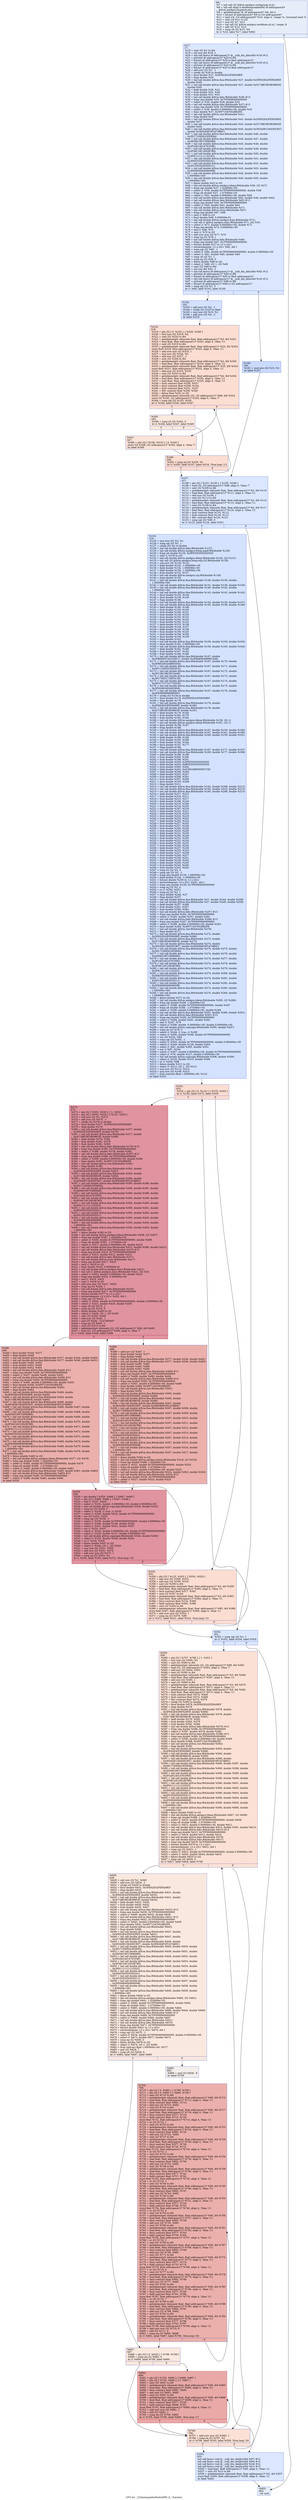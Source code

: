 digraph "CFG for '_Z16interpolateMultiiiiPfS_S_' function" {
	label="CFG for '_Z16interpolateMultiiiiPfS_S_' function";

	Node0x4638bd0 [shape=record,color="#3d50c3ff", style=filled, fillcolor="#c7d7f070",label="{%6:\l  %7 = tail call i32 @llvm.amdgcn.workgroup.id.x()\l  %8 = tail call align 4 dereferenceable(64) i8 addrspace(4)*\l... @llvm.amdgcn.dispatch.ptr()\l  %9 = getelementptr i8, i8 addrspace(4)* %8, i64 4\l  %10 = bitcast i8 addrspace(4)* %9 to i16 addrspace(4)*\l  %11 = load i16, i16 addrspace(4)* %10, align 4, !range !4, !invariant.load !5\l  %12 = zext i16 %11 to i32\l  %13 = mul i32 %7, %12\l  %14 = tail call i32 @llvm.amdgcn.workitem.id.x(), !range !6\l  %15 = add i32 %13, %14\l  %16 = icmp slt i32 %15, %0\l  br i1 %16, label %17, label %802\l|{<s0>T|<s1>F}}"];
	Node0x4638bd0:s0 -> Node0x4638fe0;
	Node0x4638bd0:s1 -> Node0x463a590;
	Node0x4638fe0 [shape=record,color="#3d50c3ff", style=filled, fillcolor="#aec9fc70",label="{%17:\l17:                                               \l  %18 = sext i32 %1 to i64\l  %19 = shl nsw i64 %18, 2\l  %20 = tail call fastcc i8 addrspace(1)* @__ockl_dm_alloc(i64 %19) #12\l  %21 = ptrtoint i8 addrspace(1)* %20 to i64\l  %22 = bitcast i8 addrspace(1)* %20 to float addrspace(1)*\l  %23 = tail call fastcc i8 addrspace(1)* @__ockl_dm_alloc(i64 %19) #12\l  %24 = ptrtoint i8 addrspace(1)* %23 to i64\l  %25 = bitcast i8 addrspace(1)* %23 to float addrspace(1)*\l  %26 = add nsw i32 %1, -1\l  %27 = sitofp i32 %26 to double\l  %28 = fmul double %27, 0x3FE62E42FEFA39EF\l  %29 = fneg double %28\l  %30 = tail call double @llvm.fma.f64(double %27, double 0x3FE62E42FEFA39EF,\l... double %29)\l  %31 = tail call double @llvm.fma.f64(double %27, double 0x3C7ABC9E3B39803F,\l... double %30)\l  %32 = fadd double %28, %31\l  %33 = fsub double %32, %28\l  %34 = fsub double %31, %33\l  %35 = tail call double @llvm.fabs.f64(double %28) #13\l  %36 = fcmp oeq double %35, 0x7FF0000000000000\l  %37 = select i1 %36, double %28, double %32\l  %38 = tail call double @llvm.fabs.f64(double %37) #13\l  %39 = fcmp oeq double %38, 0x7FF0000000000000\l  %40 = select i1 %39, double 0.000000e+00, double %34\l  %41 = fmul double %37, 0x3FF71547652B82FE\l  %42 = tail call double @llvm.rint.f64(double %41)\l  %43 = fneg double %42\l  %44 = tail call double @llvm.fma.f64(double %43, double 0x3FE62E42FEFA39EF,\l... double %37)\l  %45 = tail call double @llvm.fma.f64(double %43, double 0x3C7ABC9E3B39803F,\l... double %44)\l  %46 = tail call double @llvm.fma.f64(double %45, double 0x3E5ADE156A5DCB37,\l... double 0x3E928AF3FCA7AB0C)\l  %47 = tail call double @llvm.fma.f64(double %45, double %46, double\l... 0x3EC71DEE623FDE64)\l  %48 = tail call double @llvm.fma.f64(double %45, double %47, double\l... 0x3EFA01997C89E6B0)\l  %49 = tail call double @llvm.fma.f64(double %45, double %48, double\l... 0x3F2A01A014761F6E)\l  %50 = tail call double @llvm.fma.f64(double %45, double %49, double\l... 0x3F56C16C1852B7B0)\l  %51 = tail call double @llvm.fma.f64(double %45, double %50, double\l... 0x3F81111111122322)\l  %52 = tail call double @llvm.fma.f64(double %45, double %51, double\l... 0x3FA55555555502A1)\l  %53 = tail call double @llvm.fma.f64(double %45, double %52, double\l... 0x3FC5555555555511)\l  %54 = tail call double @llvm.fma.f64(double %45, double %53, double\l... 0x3FE000000000000B)\l  %55 = tail call double @llvm.fma.f64(double %45, double %54, double\l... 1.000000e+00)\l  %56 = tail call double @llvm.fma.f64(double %45, double %55, double\l... 1.000000e+00)\l  %57 = fptosi double %42 to i32\l  %58 = tail call double @llvm.amdgcn.ldexp.f64(double %56, i32 %57)\l  %59 = fcmp ogt double %37, 1.024000e+03\l  %60 = select i1 %59, double 0x7FF0000000000000, double %58\l  %61 = fcmp olt double %37, -1.075000e+03\l  %62 = select i1 %61, double 0.000000e+00, double %60\l  %63 = tail call double @llvm.fma.f64(double %62, double %40, double %62)\l  %64 = tail call double @llvm.fabs.f64(double %62) #13\l  %65 = fcmp oeq double %64, 0x7FF0000000000000\l  %66 = select i1 %65, double %62, double %63\l  %67 = tail call double @llvm.fabs.f64(double %27)\l  %68 = tail call double @llvm.trunc.f64(double %67)\l  %69 = fcmp oeq double %67, %68\l  %70 = zext i1 %69 to i32\l  %71 = fmul double %68, 5.000000e-01\l  %72 = tail call double @llvm.amdgcn.fract.f64(double %71)\l  %73 = tail call i1 @llvm.amdgcn.class.f64(double %71, i32 516)\l  %74 = select i1 %73, double 0.000000e+00, double %72\l  %75 = fcmp oeq double %74, 0.000000e+00\l  %76 = and i1 %69, %75\l  %77 = zext i1 %76 to i32\l  %78 = add nuw nsw i32 %77, %70\l  %79 = icmp eq i32 %78, 1\l  %80 = tail call double @llvm.fabs.f64(double %66)\l  %81 = fcmp oeq double %67, 0x7FF0000000000000\l  %82 = bitcast double %27 to \<2 x i32\>\l  %83 = extractelement \<2 x i32\> %82, i64 1\l  %84 = icmp sgt i32 %83, -1\l  %85 = select i1 %84, double 0x7FF0000000000000, double 0.000000e+00\l  %86 = select i1 %81, double %85, double %80\l  %87 = icmp slt i32 %1, 1\l  %88 = icmp eq i32 %26, 0\l  %89 = fptosi double %86 to i32\l  %90 = select i1 %88, i32 1, i32 %89\l  %91 = sext i32 %90 to i64\l  %92 = shl nsw i64 %91, 2\l  %93 = tail call fastcc i8 addrspace(1)* @__ockl_dm_alloc(i64 %92) #12\l  %94 = ptrtoint i8 addrspace(1)* %93 to i64\l  %95 = bitcast i8 addrspace(1)* %93 to float addrspace(1)*\l  %96 = tail call fastcc i8 addrspace(1)* @__ockl_dm_alloc(i64 %19) #12\l  %97 = ptrtoint i8 addrspace(1)* %96 to i64\l  %98 = bitcast i8 addrspace(1)* %96 to i32 addrspace(1)*\l  %99 = icmp sgt i32 %1, 0\l  br i1 %99, label %102, label %100\l|{<s0>T|<s1>F}}"];
	Node0x4638fe0:s0 -> Node0x46406a0;
	Node0x4638fe0:s1 -> Node0x46406f0;
	Node0x46406f0 [shape=record,color="#3d50c3ff", style=filled, fillcolor="#88abfd70",label="{%100:\l100:                                              \l  %101 = mul nsw i32 %15, %1\l  br label %107\l}"];
	Node0x46406f0 -> Node0x46408c0;
	Node0x46406a0 [shape=record,color="#3d50c3ff", style=filled, fillcolor="#9ebeff70",label="{%102:\l102:                                              \l  %103 = add nsw i32 %2, -1\l  %104 = sitofp i32 %103 to float\l  %105 = mul nsw i32 %15, %1\l  %106 = add nsw i32 %2, -2\l  br label %318\l}"];
	Node0x46406a0 -> Node0x4640ba0;
	Node0x46408c0 [shape=record,color="#3d50c3ff", style=filled, fillcolor="#aec9fc70",label="{%107:\l107:                                              \l  %108 = phi i32 [ %101, %100 ], [ %105, %349 ]\l  %109 = load i32, i32 addrspace(1)* %98, align 4, !tbaa !7\l  %110 = sext i32 %109 to i64\l  %111 = getelementptr inbounds float, float addrspace(1)* %3, i64 %110\l  %112 = load float, float addrspace(1)* %111, align 4, !tbaa !11\l  %113 = add nsw i32 %109, 1\l  %114 = sext i32 %113 to i64\l  %115 = getelementptr inbounds float, float addrspace(1)* %3, i64 %114\l  %116 = load float, float addrspace(1)* %115, align 4, !tbaa !11\l  %117 = sext i32 %108 to i64\l  %118 = getelementptr inbounds float, float addrspace(1)* %4, i64 %117\l  %119 = load float, float addrspace(1)* %118, align 4, !tbaa !11\l  %120 = fsub contract float %119, %112\l  %121 = fsub contract float %116, %112\l  %122 = fdiv contract float %120, %121\l  %123 = icmp sgt i32 %90, 0\l  br i1 %123, label %124, label %351\l|{<s0>T|<s1>F}}"];
	Node0x46408c0:s0 -> Node0x4641de0;
	Node0x46408c0:s1 -> Node0x4641e70;
	Node0x4641de0 [shape=record,color="#3d50c3ff", style=filled, fillcolor="#9ebeff70",label="{%124:\l124:                                              \l  %125 = mul nsw i32 %2, %1\l  %126 = icmp sgt i32 %1, 1\l  %127 = sitofp i32 %2 to double\l  %128 = tail call double @llvm.fabs.f64(double %127)\l  %129 = tail call double @llvm.amdgcn.frexp.mant.f64(double %128)\l  %130 = fcmp olt double %129, 0x3FE5555555555555\l  %131 = zext i1 %130 to i32\l  %132 = tail call double @llvm.amdgcn.ldexp.f64(double %129, i32 %131)\l  %133 = tail call i32 @llvm.amdgcn.frexp.exp.i32.f64(double %128)\l  %134 = sub nsw i32 %133, %131\l  %135 = fadd double %132, -1.000000e+00\l  %136 = fadd double %132, 1.000000e+00\l  %137 = fadd double %136, -1.000000e+00\l  %138 = fsub double %132, %137\l  %139 = tail call double @llvm.amdgcn.rcp.f64(double %136)\l  %140 = fneg double %136\l  %141 = tail call double @llvm.fma.f64(double %140, double %139, double\l... 1.000000e+00)\l  %142 = tail call double @llvm.fma.f64(double %141, double %139, double %139)\l  %143 = tail call double @llvm.fma.f64(double %140, double %142, double\l... 1.000000e+00)\l  %144 = tail call double @llvm.fma.f64(double %143, double %142, double %142)\l  %145 = fmul double %135, %144\l  %146 = fmul double %136, %145\l  %147 = fneg double %146\l  %148 = tail call double @llvm.fma.f64(double %145, double %136, double %147)\l  %149 = tail call double @llvm.fma.f64(double %145, double %138, double %148)\l  %150 = fadd double %146, %149\l  %151 = fsub double %150, %146\l  %152 = fsub double %149, %151\l  %153 = fsub double %135, %150\l  %154 = fsub double %135, %153\l  %155 = fsub double %154, %150\l  %156 = fsub double %155, %152\l  %157 = fadd double %153, %156\l  %158 = fmul double %144, %157\l  %159 = fadd double %145, %158\l  %160 = fsub double %159, %145\l  %161 = fsub double %158, %160\l  %162 = fmul double %159, %159\l  %163 = fneg double %162\l  %164 = tail call double @llvm.fma.f64(double %159, double %159, double %163)\l  %165 = fmul double %161, 2.000000e+00\l  %166 = tail call double @llvm.fma.f64(double %159, double %165, double %164)\l  %167 = fadd double %162, %166\l  %168 = fsub double %167, %162\l  %169 = fsub double %166, %168\l  %170 = tail call double @llvm.fma.f64(double %167, double\l... 0x3FBDEE674222DE17, double 0x3FBA6564968915A9)\l  %171 = tail call double @llvm.fma.f64(double %167, double %170, double\l... 0x3FBE25E43ABE935A)\l  %172 = tail call double @llvm.fma.f64(double %167, double %171, double\l... 0x3FC110EF47E6C9C2)\l  %173 = tail call double @llvm.fma.f64(double %167, double %172, double\l... 0x3FC3B13BCFA74449)\l  %174 = tail call double @llvm.fma.f64(double %167, double %173, double\l... 0x3FC745D171BF3C30)\l  %175 = tail call double @llvm.fma.f64(double %167, double %174, double\l... 0x3FCC71C71C7792CE)\l  %176 = tail call double @llvm.fma.f64(double %167, double %175, double\l... 0x3FD24924924920DA)\l  %177 = tail call double @llvm.fma.f64(double %167, double %176, double\l... 0x3FD999999999999C)\l  %178 = sitofp i32 %134 to double\l  %179 = fmul double %178, 0x3FE62E42FEFA39EF\l  %180 = fneg double %179\l  %181 = tail call double @llvm.fma.f64(double %178, double\l... 0x3FE62E42FEFA39EF, double %180)\l  %182 = tail call double @llvm.fma.f64(double %178, double\l... 0x3C7ABC9E3B39803F, double %181)\l  %183 = fadd double %179, %182\l  %184 = fsub double %183, %179\l  %185 = fsub double %182, %184\l  %186 = tail call double @llvm.amdgcn.ldexp.f64(double %159, i32 1)\l  %187 = tail call double @llvm.amdgcn.ldexp.f64(double %161, i32 1)\l  %188 = fmul double %159, %167\l  %189 = fneg double %188\l  %190 = tail call double @llvm.fma.f64(double %167, double %159, double %189)\l  %191 = tail call double @llvm.fma.f64(double %167, double %161, double %190)\l  %192 = tail call double @llvm.fma.f64(double %169, double %159, double %191)\l  %193 = fadd double %188, %192\l  %194 = fsub double %193, %188\l  %195 = fsub double %192, %194\l  %196 = fmul double %167, %177\l  %197 = fneg double %196\l  %198 = tail call double @llvm.fma.f64(double %167, double %177, double %197)\l  %199 = tail call double @llvm.fma.f64(double %169, double %177, double %198)\l  %200 = fadd double %196, %199\l  %201 = fsub double %200, %196\l  %202 = fsub double %199, %201\l  %203 = fadd double %200, 0x3FE5555555555555\l  %204 = fadd double %203, 0xBFE5555555555555\l  %205 = fsub double %200, %204\l  %206 = fadd double %202, 0x3C8543B0D5DF274D\l  %207 = fadd double %206, %205\l  %208 = fadd double %203, %207\l  %209 = fsub double %208, %203\l  %210 = fsub double %207, %209\l  %211 = fmul double %193, %208\l  %212 = fneg double %211\l  %213 = tail call double @llvm.fma.f64(double %193, double %208, double %212)\l  %214 = tail call double @llvm.fma.f64(double %193, double %210, double %213)\l  %215 = tail call double @llvm.fma.f64(double %195, double %208, double %214)\l  %216 = fadd double %211, %215\l  %217 = fsub double %216, %211\l  %218 = fsub double %215, %217\l  %219 = fadd double %186, %216\l  %220 = fsub double %219, %186\l  %221 = fsub double %216, %220\l  %222 = fadd double %187, %218\l  %223 = fadd double %222, %221\l  %224 = fadd double %219, %223\l  %225 = fsub double %224, %219\l  %226 = fsub double %223, %225\l  %227 = fadd double %183, %224\l  %228 = fsub double %227, %183\l  %229 = fsub double %227, %228\l  %230 = fsub double %183, %229\l  %231 = fsub double %224, %228\l  %232 = fadd double %231, %230\l  %233 = fadd double %185, %226\l  %234 = fsub double %233, %185\l  %235 = fsub double %233, %234\l  %236 = fsub double %185, %235\l  %237 = fsub double %226, %234\l  %238 = fadd double %237, %236\l  %239 = fadd double %233, %232\l  %240 = fadd double %227, %239\l  %241 = fsub double %240, %227\l  %242 = fsub double %239, %241\l  %243 = fadd double %238, %242\l  %244 = fadd double %240, %243\l  %245 = fsub double %244, %240\l  %246 = fsub double %243, %245\l  %247 = icmp slt i32 %2, 0\l  %248 = icmp sgt i32 %2, -1\l  %249 = fcmp oeq double %128, 1.000000e+00\l  %250 = fadd double %128, -1.000000e+00\l  %251 = bitcast double %250 to \<2 x i32\>\l  %252 = extractelement \<2 x i32\> %251, i64 1\l  %253 = fcmp oeq double %128, 0x7FF0000000000000\l  %254 = icmp eq i32 %2, 0\l  %255 = or i1 %254, %253\l  %256 = icmp eq i32 %2, 1\l  %257 = fmul double %244, %27\l  %258 = fneg double %257\l  %259 = tail call double @llvm.fma.f64(double %27, double %244, double %258)\l  %260 = tail call double @llvm.fma.f64(double %27, double %246, double %259)\l  %261 = fadd double %257, %260\l  %262 = fsub double %261, %257\l  %263 = fsub double %260, %262\l  %264 = tail call double @llvm.fabs.f64(double %257) #13\l  %265 = fcmp oeq double %264, 0x7FF0000000000000\l  %266 = select i1 %265, double %257, double %261\l  %267 = tail call double @llvm.fabs.f64(double %266) #13\l  %268 = fcmp oeq double %267, 0x7FF0000000000000\l  %269 = select i1 %268, double 0.000000e+00, double %263\l  %270 = fmul double %266, 0x3FF71547652B82FE\l  %271 = tail call double @llvm.rint.f64(double %270)\l  %272 = fneg double %271\l  %273 = tail call double @llvm.fma.f64(double %272, double\l... 0x3FE62E42FEFA39EF, double %266)\l  %274 = tail call double @llvm.fma.f64(double %272, double\l... 0x3C7ABC9E3B39803F, double %273)\l  %275 = tail call double @llvm.fma.f64(double %274, double\l... 0x3E5ADE156A5DCB37, double 0x3E928AF3FCA7AB0C)\l  %276 = tail call double @llvm.fma.f64(double %274, double %275, double\l... 0x3EC71DEE623FDE64)\l  %277 = tail call double @llvm.fma.f64(double %274, double %276, double\l... 0x3EFA01997C89E6B0)\l  %278 = tail call double @llvm.fma.f64(double %274, double %277, double\l... 0x3F2A01A014761F6E)\l  %279 = tail call double @llvm.fma.f64(double %274, double %278, double\l... 0x3F56C16C1852B7B0)\l  %280 = tail call double @llvm.fma.f64(double %274, double %279, double\l... 0x3F81111111122322)\l  %281 = tail call double @llvm.fma.f64(double %274, double %280, double\l... 0x3FA55555555502A1)\l  %282 = tail call double @llvm.fma.f64(double %274, double %281, double\l... 0x3FC5555555555511)\l  %283 = tail call double @llvm.fma.f64(double %274, double %282, double\l... 0x3FE000000000000B)\l  %284 = tail call double @llvm.fma.f64(double %274, double %283, double\l... 1.000000e+00)\l  %285 = tail call double @llvm.fma.f64(double %274, double %284, double\l... 1.000000e+00)\l  %286 = fptosi double %271 to i32\l  %287 = tail call double @llvm.amdgcn.ldexp.f64(double %285, i32 %286)\l  %288 = fcmp ogt double %266, 1.024000e+03\l  %289 = select i1 %288, double 0x7FF0000000000000, double %287\l  %290 = fcmp olt double %266, -1.075000e+03\l  %291 = select i1 %290, double 0.000000e+00, double %289\l  %292 = tail call double @llvm.fma.f64(double %291, double %269, double %291)\l  %293 = tail call double @llvm.fabs.f64(double %291) #13\l  %294 = fcmp oeq double %293, 0x7FF0000000000000\l  %295 = select i1 %294, double %291, double %292\l  %296 = and i1 %247, %79\l  %297 = select i1 %296, double -0.000000e+00, double 0.000000e+00\l  %298 = tail call double @llvm.copysign.f64(double %295, double %297)\l  %299 = icmp ne i32 %78, 0\l  %300 = select i1 %248, i1 true, i1 %299\l  %301 = select i1 %300, double %298, double 0x7FF8000000000000\l  %302 = xor i32 %252, %83\l  %303 = icmp sgt i32 %302, -1\l  %304 = select i1 %303, double 0x7FF0000000000000, double 0.000000e+00\l  %305 = select i1 %249, double %128, double %304\l  %306 = select i1 %81, double %305, double %301\l  %307 = xor i1 %87, %254\l  %308 = select i1 %307, double 0.000000e+00, double 0x7FF0000000000000\l  %309 = select i1 %79, double %127, double 0.000000e+00\l  %310 = tail call double @llvm.copysign.f64(double %308, double %309)\l  %311 = select i1 %255, double %310, double %306\l  %312 = or i1 %256, %88\l  %313 = fptosi double %311 to i32\l  %314 = select i1 %312, i32 1, i32 %313\l  %315 = mul nsw i32 %113, %314\l  %316 = mul nsw i32 %109, %314\l  %317 = fsub contract float 1.000000e+00, %122\l  br label %353\l}"];
	Node0x4641de0 -> Node0x464c230;
	Node0x4640ba0 [shape=record,color="#3d50c3ff", style=filled, fillcolor="#f7b39670",label="{%318:\l318:                                              \l  %319 = phi i32 [ 0, %102 ], [ %326, %349 ]\l  %320 = mul nsw i32 %319, %2\l  %321 = sext i32 %320 to i64\l  %322 = getelementptr inbounds float, float addrspace(1)* %3, i64 %321\l  %323 = load float, float addrspace(1)* %322, align 4, !tbaa !11\l  %324 = zext i32 %319 to i64\l  %325 = getelementptr inbounds float, float addrspace(1)* %22, i64 %324\l  store float %323, float addrspace(1)* %325, align 4, !tbaa !11\l  %326 = add nuw nsw i32 %319, 1\l  %327 = mul nsw i32 %326, %2\l  %328 = add nsw i32 %327, -1\l  %329 = sext i32 %328 to i64\l  %330 = getelementptr inbounds float, float addrspace(1)* %3, i64 %329\l  %331 = load float, float addrspace(1)* %330, align 4, !tbaa !11\l  %332 = getelementptr inbounds float, float addrspace(1)* %25, i64 %324\l  store float %331, float addrspace(1)* %332, align 4, !tbaa !11\l  %333 = add nsw i32 %319, %105\l  %334 = sext i32 %333 to i64\l  %335 = getelementptr inbounds float, float addrspace(1)* %4, i64 %334\l  %336 = load float, float addrspace(1)* %335, align 4, !tbaa !11\l  %337 = load float, float addrspace(1)* %325, align 4, !tbaa !11\l  %338 = fsub contract float %336, %337\l  %339 = fmul contract float %338, %104\l  %340 = fsub contract float %331, %337\l  %341 = fdiv contract float %339, %340\l  %342 = fptosi float %341 to i32\l  %343 = getelementptr inbounds i32, i32 addrspace(1)* %98, i64 %324\l  store i32 %342, i32 addrspace(1)* %343, align 4, !tbaa !7\l  %344 = icmp sgt i32 %103, %342\l  br i1 %344, label %345, label %347\l|{<s0>T|<s1>F}}"];
	Node0x4640ba0:s0 -> Node0x464d950;
	Node0x4640ba0:s1 -> Node0x464d9a0;
	Node0x464d950 [shape=record,color="#3d50c3ff", style=filled, fillcolor="#f2cab570",label="{%345:\l345:                                              \l  %346 = icmp slt i32 %342, 0\l  br i1 %346, label %347, label %349\l|{<s0>T|<s1>F}}"];
	Node0x464d950:s0 -> Node0x464d9a0;
	Node0x464d950:s1 -> Node0x4640c60;
	Node0x464d9a0 [shape=record,color="#3d50c3ff", style=filled, fillcolor="#f6bfa670",label="{%347:\l347:                                              \l  %348 = phi i32 [ %106, %318 ], [ 0, %345 ]\l  store i32 %348, i32 addrspace(1)* %343, align 4, !tbaa !7\l  br label %349\l}"];
	Node0x464d9a0 -> Node0x4640c60;
	Node0x4640c60 [shape=record,color="#3d50c3ff", style=filled, fillcolor="#f7b39670",label="{%349:\l349:                                              \l  %350 = icmp eq i32 %326, %1\l  br i1 %350, label %107, label %318, !llvm.loop !13\l|{<s0>T|<s1>F}}"];
	Node0x4640c60:s0 -> Node0x46408c0;
	Node0x4640c60:s1 -> Node0x4640ba0;
	Node0x4641e70 [shape=record,color="#3d50c3ff", style=filled, fillcolor="#aec9fc70",label="{%351:\l351:                                              \l  %352 = icmp sgt i32 %1, 1\l  br i1 %352, label %559, label %555\l|{<s0>T|<s1>F}}"];
	Node0x4641e70:s0 -> Node0x464e020;
	Node0x4641e70:s1 -> Node0x464e070;
	Node0x464c230 [shape=record,color="#3d50c3ff", style=filled, fillcolor="#f7b39670",label="{%353:\l353:                                              \l  %354 = phi i32 [ 0, %124 ], [ %370, %355 ]\l  br i1 %126, label %372, label %355\l|{<s0>T|<s1>F}}"];
	Node0x464c230:s0 -> Node0x464e2f0;
	Node0x464c230:s1 -> Node0x464e1b0;
	Node0x464e1b0 [shape=record,color="#3d50c3ff", style=filled, fillcolor="#f7b39670",label="{%355:\l355:                                              \l  %356 = phi i32 [ %125, %353 ], [ %552, %529 ]\l  %357 = add nsw i32 %356, %315\l  %358 = add nsw i32 %356, %316\l  %359 = sext i32 %358 to i64\l  %360 = getelementptr inbounds float, float addrspace(1)* %3, i64 %359\l  %361 = load float, float addrspace(1)* %360, align 4, !tbaa !11\l  %362 = fmul contract float %317, %361\l  %363 = sext i32 %357 to i64\l  %364 = getelementptr inbounds float, float addrspace(1)* %3, i64 %363\l  %365 = load float, float addrspace(1)* %364, align 4, !tbaa !11\l  %366 = fmul contract float %122, %365\l  %367 = fadd contract float %362, %366\l  %368 = zext i32 %354 to i64\l  %369 = getelementptr inbounds float, float addrspace(1)* %95, i64 %368\l  store float %367, float addrspace(1)* %369, align 4, !tbaa !11\l  %370 = add nuw nsw i32 %354, 1\l  %371 = icmp eq i32 %370, %90\l  br i1 %371, label %351, label %353, !llvm.loop !15\l|{<s0>T|<s1>F}}"];
	Node0x464e1b0:s0 -> Node0x4641e70;
	Node0x464e1b0:s1 -> Node0x464c230;
	Node0x464e2f0 [shape=record,color="#b70d28ff", style=filled, fillcolor="#b70d2870",label="{%372:\l372:                                              \l  %373 = phi i32 [ %553, %529 ], [ 1, %353 ]\l  %374 = phi i32 [ %552, %529 ], [ %125, %353 ]\l  %375 = sub nsw i32 %1, %373\l  %376 = add nsw i32 %375, -1\l  %377 = sitofp i32 %376 to double\l  %378 = fmul double %377, 0x3FE62E42FEFA39EF\l  %379 = fneg double %378\l  %380 = tail call double @llvm.fma.f64(double %377, double\l... 0x3FE62E42FEFA39EF, double %379)\l  %381 = tail call double @llvm.fma.f64(double %377, double\l... 0x3C7ABC9E3B39803F, double %380)\l  %382 = fadd double %378, %381\l  %383 = fsub double %382, %378\l  %384 = fsub double %381, %383\l  %385 = tail call double @llvm.fabs.f64(double %378) #13\l  %386 = fcmp oeq double %385, 0x7FF0000000000000\l  %387 = select i1 %386, double %378, double %382\l  %388 = tail call double @llvm.fabs.f64(double %387) #13\l  %389 = fcmp oeq double %388, 0x7FF0000000000000\l  %390 = select i1 %389, double 0.000000e+00, double %384\l  %391 = fmul double %387, 0x3FF71547652B82FE\l  %392 = tail call double @llvm.rint.f64(double %391)\l  %393 = fneg double %392\l  %394 = tail call double @llvm.fma.f64(double %393, double\l... 0x3FE62E42FEFA39EF, double %387)\l  %395 = tail call double @llvm.fma.f64(double %393, double\l... 0x3C7ABC9E3B39803F, double %394)\l  %396 = tail call double @llvm.fma.f64(double %395, double\l... 0x3E5ADE156A5DCB37, double 0x3E928AF3FCA7AB0C)\l  %397 = tail call double @llvm.fma.f64(double %395, double %396, double\l... 0x3EC71DEE623FDE64)\l  %398 = tail call double @llvm.fma.f64(double %395, double %397, double\l... 0x3EFA01997C89E6B0)\l  %399 = tail call double @llvm.fma.f64(double %395, double %398, double\l... 0x3F2A01A014761F6E)\l  %400 = tail call double @llvm.fma.f64(double %395, double %399, double\l... 0x3F56C16C1852B7B0)\l  %401 = tail call double @llvm.fma.f64(double %395, double %400, double\l... 0x3F81111111122322)\l  %402 = tail call double @llvm.fma.f64(double %395, double %401, double\l... 0x3FA55555555502A1)\l  %403 = tail call double @llvm.fma.f64(double %395, double %402, double\l... 0x3FC5555555555511)\l  %404 = tail call double @llvm.fma.f64(double %395, double %403, double\l... 0x3FE000000000000B)\l  %405 = tail call double @llvm.fma.f64(double %395, double %404, double\l... 1.000000e+00)\l  %406 = tail call double @llvm.fma.f64(double %395, double %405, double\l... 1.000000e+00)\l  %407 = fptosi double %392 to i32\l  %408 = tail call double @llvm.amdgcn.ldexp.f64(double %406, i32 %407)\l  %409 = fcmp ogt double %387, 1.024000e+03\l  %410 = select i1 %409, double 0x7FF0000000000000, double %408\l  %411 = fcmp olt double %387, -1.075000e+03\l  %412 = select i1 %411, double 0.000000e+00, double %410\l  %413 = tail call double @llvm.fma.f64(double %412, double %390, double %412)\l  %414 = tail call double @llvm.fabs.f64(double %412) #13\l  %415 = fcmp oeq double %414, 0x7FF0000000000000\l  %416 = select i1 %415, double %412, double %413\l  %417 = tail call double @llvm.fabs.f64(double %377)\l  %418 = tail call double @llvm.trunc.f64(double %417)\l  %419 = fcmp oeq double %417, %418\l  %420 = zext i1 %419 to i32\l  %421 = fmul double %418, 5.000000e-01\l  %422 = tail call double @llvm.amdgcn.fract.f64(double %421)\l  %423 = tail call i1 @llvm.amdgcn.class.f64(double %421, i32 516)\l  %424 = select i1 %423, double 0.000000e+00, double %422\l  %425 = fcmp oeq double %424, 0.000000e+00\l  %426 = and i1 %419, %425\l  %427 = zext i1 %426 to i32\l  %428 = add nuw nsw i32 %427, %420\l  %429 = icmp eq i32 %428, 1\l  %430 = tail call double @llvm.fabs.f64(double %416)\l  %431 = fcmp oeq double %417, 0x7FF0000000000000\l  %432 = bitcast double %377 to \<2 x i32\>\l  %433 = extractelement \<2 x i32\> %432, i64 1\l  %434 = icmp sgt i32 %433, -1\l  %435 = select i1 %434, double 0x7FF0000000000000, double 0.000000e+00\l  %436 = select i1 %431, double %435, double %430\l  %437 = icmp slt i32 %375, 1\l  %438 = icmp eq i32 %376, 0\l  %439 = fptosi double %436 to i32\l  %440 = select i1 %438, i32 1, i32 %439\l  %441 = sdiv i32 %354, %440\l  %442 = add nsw i32 %441, 1\l  %443 = and i32 %442, -2147483647\l  %444 = icmp eq i32 %443, 1\l  %445 = zext i32 %373 to i64\l  %446 = getelementptr inbounds i32, i32 addrspace(1)* %98, i64 %445\l  %447 = load i32, i32 addrspace(1)* %446, align 4, !tbaa !7\l  br i1 %444, label %448, label %488\l|{<s0>T|<s1>F}}"];
	Node0x464e2f0:s0 -> Node0x4652920;
	Node0x464e2f0:s1 -> Node0x4652970;
	Node0x4652920 [shape=record,color="#3d50c3ff", style=filled, fillcolor="#d24b4070",label="{%448:\l448:                                              \l  %449 = fmul double %244, %377\l  %450 = fneg double %449\l  %451 = tail call double @llvm.fma.f64(double %377, double %244, double %450)\l  %452 = tail call double @llvm.fma.f64(double %377, double %246, double %451)\l  %453 = fadd double %449, %452\l  %454 = fsub double %453, %449\l  %455 = fsub double %452, %454\l  %456 = tail call double @llvm.fabs.f64(double %449) #13\l  %457 = fcmp oeq double %456, 0x7FF0000000000000\l  %458 = select i1 %457, double %449, double %453\l  %459 = tail call double @llvm.fabs.f64(double %458) #13\l  %460 = fcmp oeq double %459, 0x7FF0000000000000\l  %461 = select i1 %460, double 0.000000e+00, double %455\l  %462 = fmul double %458, 0x3FF71547652B82FE\l  %463 = tail call double @llvm.rint.f64(double %462)\l  %464 = fneg double %463\l  %465 = tail call double @llvm.fma.f64(double %464, double\l... 0x3FE62E42FEFA39EF, double %458)\l  %466 = tail call double @llvm.fma.f64(double %464, double\l... 0x3C7ABC9E3B39803F, double %465)\l  %467 = tail call double @llvm.fma.f64(double %466, double\l... 0x3E5ADE156A5DCB37, double 0x3E928AF3FCA7AB0C)\l  %468 = tail call double @llvm.fma.f64(double %466, double %467, double\l... 0x3EC71DEE623FDE64)\l  %469 = tail call double @llvm.fma.f64(double %466, double %468, double\l... 0x3EFA01997C89E6B0)\l  %470 = tail call double @llvm.fma.f64(double %466, double %469, double\l... 0x3F2A01A014761F6E)\l  %471 = tail call double @llvm.fma.f64(double %466, double %470, double\l... 0x3F56C16C1852B7B0)\l  %472 = tail call double @llvm.fma.f64(double %466, double %471, double\l... 0x3F81111111122322)\l  %473 = tail call double @llvm.fma.f64(double %466, double %472, double\l... 0x3FA55555555502A1)\l  %474 = tail call double @llvm.fma.f64(double %466, double %473, double\l... 0x3FC5555555555511)\l  %475 = tail call double @llvm.fma.f64(double %466, double %474, double\l... 0x3FE000000000000B)\l  %476 = tail call double @llvm.fma.f64(double %466, double %475, double\l... 1.000000e+00)\l  %477 = tail call double @llvm.fma.f64(double %466, double %476, double\l... 1.000000e+00)\l  %478 = fptosi double %463 to i32\l  %479 = tail call double @llvm.amdgcn.ldexp.f64(double %477, i32 %478)\l  %480 = fcmp ogt double %458, 1.024000e+03\l  %481 = select i1 %480, double 0x7FF0000000000000, double %479\l  %482 = fcmp olt double %458, -1.075000e+03\l  %483 = select i1 %482, double 0.000000e+00, double %481\l  %484 = tail call double @llvm.fma.f64(double %483, double %461, double %483)\l  %485 = tail call double @llvm.fabs.f64(double %483) #13\l  %486 = fcmp oeq double %485, 0x7FF0000000000000\l  %487 = select i1 %486, double %483, double %484\l  br label %529\l}"];
	Node0x4652920 -> Node0x464e430;
	Node0x4652970 [shape=record,color="#3d50c3ff", style=filled, fillcolor="#d24b4070",label="{%488:\l488:                                              \l  %489 = add nsw i32 %447, 1\l  %490 = fmul double %244, %377\l  %491 = fneg double %490\l  %492 = tail call double @llvm.fma.f64(double %377, double %244, double %491)\l  %493 = tail call double @llvm.fma.f64(double %377, double %246, double %492)\l  %494 = fadd double %490, %493\l  %495 = fsub double %494, %490\l  %496 = fsub double %493, %495\l  %497 = tail call double @llvm.fabs.f64(double %490) #13\l  %498 = fcmp oeq double %497, 0x7FF0000000000000\l  %499 = select i1 %498, double %490, double %494\l  %500 = tail call double @llvm.fabs.f64(double %499) #13\l  %501 = fcmp oeq double %500, 0x7FF0000000000000\l  %502 = select i1 %501, double 0.000000e+00, double %496\l  %503 = fmul double %499, 0x3FF71547652B82FE\l  %504 = tail call double @llvm.rint.f64(double %503)\l  %505 = fneg double %504\l  %506 = tail call double @llvm.fma.f64(double %505, double\l... 0x3FE62E42FEFA39EF, double %499)\l  %507 = tail call double @llvm.fma.f64(double %505, double\l... 0x3C7ABC9E3B39803F, double %506)\l  %508 = tail call double @llvm.fma.f64(double %507, double\l... 0x3E5ADE156A5DCB37, double 0x3E928AF3FCA7AB0C)\l  %509 = tail call double @llvm.fma.f64(double %507, double %508, double\l... 0x3EC71DEE623FDE64)\l  %510 = tail call double @llvm.fma.f64(double %507, double %509, double\l... 0x3EFA01997C89E6B0)\l  %511 = tail call double @llvm.fma.f64(double %507, double %510, double\l... 0x3F2A01A014761F6E)\l  %512 = tail call double @llvm.fma.f64(double %507, double %511, double\l... 0x3F56C16C1852B7B0)\l  %513 = tail call double @llvm.fma.f64(double %507, double %512, double\l... 0x3F81111111122322)\l  %514 = tail call double @llvm.fma.f64(double %507, double %513, double\l... 0x3FA55555555502A1)\l  %515 = tail call double @llvm.fma.f64(double %507, double %514, double\l... 0x3FC5555555555511)\l  %516 = tail call double @llvm.fma.f64(double %507, double %515, double\l... 0x3FE000000000000B)\l  %517 = tail call double @llvm.fma.f64(double %507, double %516, double\l... 1.000000e+00)\l  %518 = tail call double @llvm.fma.f64(double %507, double %517, double\l... 1.000000e+00)\l  %519 = fptosi double %504 to i32\l  %520 = tail call double @llvm.amdgcn.ldexp.f64(double %518, i32 %519)\l  %521 = fcmp ogt double %499, 1.024000e+03\l  %522 = select i1 %521, double 0x7FF0000000000000, double %520\l  %523 = fcmp olt double %499, -1.075000e+03\l  %524 = select i1 %523, double 0.000000e+00, double %522\l  %525 = tail call double @llvm.fma.f64(double %524, double %502, double %524)\l  %526 = tail call double @llvm.fabs.f64(double %524) #13\l  %527 = fcmp oeq double %526, 0x7FF0000000000000\l  %528 = select i1 %527, double %524, double %525\l  br label %529\l}"];
	Node0x4652970 -> Node0x464e430;
	Node0x464e430 [shape=record,color="#b70d28ff", style=filled, fillcolor="#b70d2870",label="{%529:\l529:                                              \l  %530 = phi double [ %528, %488 ], [ %487, %448 ]\l  %531 = phi i32 [ %489, %488 ], [ %447, %448 ]\l  %532 = and i1 %247, %429\l  %533 = select i1 %532, double -0.000000e+00, double 0.000000e+00\l  %534 = tail call double @llvm.copysign.f64(double %530, double %533)\l  %535 = icmp ne i32 %428, 0\l  %536 = select i1 %248, i1 true, i1 %535\l  %537 = select i1 %536, double %534, double 0x7FF8000000000000\l  %538 = xor i32 %433, %252\l  %539 = icmp sgt i32 %538, -1\l  %540 = select i1 %539, double 0x7FF0000000000000, double 0.000000e+00\l  %541 = select i1 %249, double %128, double %540\l  %542 = select i1 %431, double %541, double %537\l  %543 = xor i1 %254, %437\l  %544 = select i1 %543, double 0.000000e+00, double 0x7FF0000000000000\l  %545 = select i1 %429, double %127, double 0.000000e+00\l  %546 = tail call double @llvm.copysign.f64(double %544, double %545)\l  %547 = select i1 %255, double %546, double %542\l  %548 = or i1 %256, %438\l  %549 = fptosi double %547 to i32\l  %550 = select i1 %548, i32 1, i32 %549\l  %551 = mul nsw i32 %531, %550\l  %552 = add nsw i32 %551, %374\l  %553 = add nuw nsw i32 %373, 1\l  %554 = icmp eq i32 %553, %1\l  br i1 %554, label %355, label %372, !llvm.loop !16\l|{<s0>T|<s1>F}}"];
	Node0x464e430:s0 -> Node0x464e1b0;
	Node0x464e430:s1 -> Node0x464e2f0;
	Node0x464e070 [shape=record,color="#3d50c3ff", style=filled, fillcolor="#aec9fc70",label="{%555:\l555:                                              \l  tail call fastcc void @__ockl_dm_dealloc(i64 %97) #12\l  tail call fastcc void @__ockl_dm_dealloc(i64 %94) #12\l  tail call fastcc void @__ockl_dm_dealloc(i64 %24) #12\l  tail call fastcc void @__ockl_dm_dealloc(i64 %21) #12\l  %556 = load float, float addrspace(1)* %95, align 4, !tbaa !11\l  %557 = sext i32 %15 to i64\l  %558 = getelementptr inbounds float, float addrspace(1)* %5, i64 %557\l  store float %556, float addrspace(1)* %558, align 4, !tbaa !11\l  br label %802\l}"];
	Node0x464e070 -> Node0x463a590;
	Node0x464e020 [shape=record,color="#3d50c3ff", style=filled, fillcolor="#f7bca170",label="{%559:\l559:                                              \l  %560 = phi i32 [ %707, %706 ], [ 1, %351 ]\l  %561 = mul nsw i32 %560, %2\l  %562 = zext i32 %560 to i64\l  %563 = getelementptr inbounds i32, i32 addrspace(1)* %98, i64 %562\l  %564 = load i32, i32 addrspace(1)* %563, align 4, !tbaa !7\l  %565 = add nsw i32 %564, %561\l  %566 = sext i32 %565 to i64\l  %567 = getelementptr inbounds float, float addrspace(1)* %3, i64 %566\l  %568 = load float, float addrspace(1)* %567, align 4, !tbaa !11\l  %569 = add nsw i32 %565, 1\l  %570 = sext i32 %569 to i64\l  %571 = getelementptr inbounds float, float addrspace(1)* %3, i64 %570\l  %572 = load float, float addrspace(1)* %571, align 4, !tbaa !11\l  %573 = getelementptr inbounds float, float addrspace(1)* %4, i64 %562\l  %574 = load float, float addrspace(1)* %573, align 4, !tbaa !11\l  %575 = fsub contract float %574, %568\l  %576 = fsub contract float %572, %568\l  %577 = fdiv contract float %575, %576\l  %578 = sitofp i32 %560 to double\l  %579 = fmul double %578, 0x3FE62E42FEFA39EF\l  %580 = fneg double %579\l  %581 = tail call double @llvm.fma.f64(double %578, double\l... 0x3FE62E42FEFA39EF, double %580)\l  %582 = tail call double @llvm.fma.f64(double %578, double\l... 0x3C7ABC9E3B39803F, double %581)\l  %583 = fadd double %579, %582\l  %584 = fsub double %583, %579\l  %585 = fsub double %582, %584\l  %586 = tail call double @llvm.fabs.f64(double %579) #13\l  %587 = fcmp oeq double %586, 0x7FF0000000000000\l  %588 = select i1 %587, double %579, double %583\l  %589 = tail call double @llvm.fabs.f64(double %588) #13\l  %590 = fcmp oeq double %589, 0x7FF0000000000000\l  %591 = select i1 %590, double 0.000000e+00, double %585\l  %592 = fmul double %588, 0x3FF71547652B82FE\l  %593 = tail call double @llvm.rint.f64(double %592)\l  %594 = fneg double %593\l  %595 = tail call double @llvm.fma.f64(double %594, double\l... 0x3FE62E42FEFA39EF, double %588)\l  %596 = tail call double @llvm.fma.f64(double %594, double\l... 0x3C7ABC9E3B39803F, double %595)\l  %597 = tail call double @llvm.fma.f64(double %596, double\l... 0x3E5ADE156A5DCB37, double 0x3E928AF3FCA7AB0C)\l  %598 = tail call double @llvm.fma.f64(double %596, double %597, double\l... 0x3EC71DEE623FDE64)\l  %599 = tail call double @llvm.fma.f64(double %596, double %598, double\l... 0x3EFA01997C89E6B0)\l  %600 = tail call double @llvm.fma.f64(double %596, double %599, double\l... 0x3F2A01A014761F6E)\l  %601 = tail call double @llvm.fma.f64(double %596, double %600, double\l... 0x3F56C16C1852B7B0)\l  %602 = tail call double @llvm.fma.f64(double %596, double %601, double\l... 0x3F81111111122322)\l  %603 = tail call double @llvm.fma.f64(double %596, double %602, double\l... 0x3FA55555555502A1)\l  %604 = tail call double @llvm.fma.f64(double %596, double %603, double\l... 0x3FC5555555555511)\l  %605 = tail call double @llvm.fma.f64(double %596, double %604, double\l... 0x3FE000000000000B)\l  %606 = tail call double @llvm.fma.f64(double %596, double %605, double\l... 1.000000e+00)\l  %607 = tail call double @llvm.fma.f64(double %596, double %606, double\l... 1.000000e+00)\l  %608 = fptosi double %593 to i32\l  %609 = tail call double @llvm.amdgcn.ldexp.f64(double %607, i32 %608)\l  %610 = fcmp ogt double %588, 1.024000e+03\l  %611 = select i1 %610, double 0x7FF0000000000000, double %609\l  %612 = fcmp olt double %588, -1.075000e+03\l  %613 = select i1 %612, double 0.000000e+00, double %611\l  %614 = tail call double @llvm.fma.f64(double %613, double %591, double %613)\l  %615 = tail call double @llvm.fabs.f64(double %613) #13\l  %616 = fcmp oeq double %615, 0x7FF0000000000000\l  %617 = select i1 %616, double %613, double %614\l  %618 = tail call double @llvm.fabs.f64(double %578)\l  %619 = tail call double @llvm.fabs.f64(double %617)\l  %620 = fcmp oeq double %618, 0x7FF0000000000000\l  %621 = bitcast double %578 to \<2 x i32\>\l  %622 = extractelement \<2 x i32\> %621, i64 1\l  %623 = icmp sgt i32 %622, -1\l  %624 = select i1 %623, double 0x7FF0000000000000, double 0.000000e+00\l  %625 = select i1 %620, double %624, double %619\l  %626 = fptosi double %625 to i32\l  %627 = icmp sgt i32 %626, 0\l  br i1 %627, label %628, label %706\l|{<s0>T|<s1>F}}"];
	Node0x464e020:s0 -> Node0x465cdb0;
	Node0x464e020:s1 -> Node0x4659a10;
	Node0x465cdb0 [shape=record,color="#3d50c3ff", style=filled, fillcolor="#f2cab570",label="{%628:\l628:                                              \l  %629 = sub nsw i32 %1, %560\l  %630 = add nsw i32 %629, -2\l  %631 = sitofp i32 %630 to double\l  %632 = fmul double %631, 0x3FE62E42FEFA39EF\l  %633 = fneg double %632\l  %634 = tail call double @llvm.fma.f64(double %631, double\l... 0x3FE62E42FEFA39EF, double %633)\l  %635 = tail call double @llvm.fma.f64(double %631, double\l... 0x3C7ABC9E3B39803F, double %634)\l  %636 = fadd double %632, %635\l  %637 = fsub double %636, %632\l  %638 = fsub double %635, %637\l  %639 = tail call double @llvm.fabs.f64(double %632) #13\l  %640 = fcmp oeq double %639, 0x7FF0000000000000\l  %641 = select i1 %640, double %632, double %636\l  %642 = tail call double @llvm.fabs.f64(double %641) #13\l  %643 = fcmp oeq double %642, 0x7FF0000000000000\l  %644 = select i1 %643, double 0.000000e+00, double %638\l  %645 = fmul double %641, 0x3FF71547652B82FE\l  %646 = tail call double @llvm.rint.f64(double %645)\l  %647 = fneg double %646\l  %648 = tail call double @llvm.fma.f64(double %647, double\l... 0x3FE62E42FEFA39EF, double %641)\l  %649 = tail call double @llvm.fma.f64(double %647, double\l... 0x3C7ABC9E3B39803F, double %648)\l  %650 = tail call double @llvm.fma.f64(double %649, double\l... 0x3E5ADE156A5DCB37, double 0x3E928AF3FCA7AB0C)\l  %651 = tail call double @llvm.fma.f64(double %649, double %650, double\l... 0x3EC71DEE623FDE64)\l  %652 = tail call double @llvm.fma.f64(double %649, double %651, double\l... 0x3EFA01997C89E6B0)\l  %653 = tail call double @llvm.fma.f64(double %649, double %652, double\l... 0x3F2A01A014761F6E)\l  %654 = tail call double @llvm.fma.f64(double %649, double %653, double\l... 0x3F56C16C1852B7B0)\l  %655 = tail call double @llvm.fma.f64(double %649, double %654, double\l... 0x3F81111111122322)\l  %656 = tail call double @llvm.fma.f64(double %649, double %655, double\l... 0x3FA55555555502A1)\l  %657 = tail call double @llvm.fma.f64(double %649, double %656, double\l... 0x3FC5555555555511)\l  %658 = tail call double @llvm.fma.f64(double %649, double %657, double\l... 0x3FE000000000000B)\l  %659 = tail call double @llvm.fma.f64(double %649, double %658, double\l... 1.000000e+00)\l  %660 = tail call double @llvm.fma.f64(double %649, double %659, double\l... 1.000000e+00)\l  %661 = fptosi double %646 to i32\l  %662 = tail call double @llvm.amdgcn.ldexp.f64(double %660, i32 %661)\l  %663 = fcmp ogt double %641, 1.024000e+03\l  %664 = select i1 %663, double 0x7FF0000000000000, double %662\l  %665 = fcmp olt double %641, -1.075000e+03\l  %666 = select i1 %665, double 0.000000e+00, double %664\l  %667 = tail call double @llvm.fma.f64(double %666, double %644, double %666)\l  %668 = tail call double @llvm.fabs.f64(double %666) #13\l  %669 = fcmp oeq double %668, 0x7FF0000000000000\l  %670 = select i1 %669, double %666, double %667\l  %671 = tail call double @llvm.fabs.f64(double %631)\l  %672 = tail call double @llvm.fabs.f64(double %670)\l  %673 = fcmp oeq double %671, 0x7FF0000000000000\l  %674 = bitcast double %631 to \<2 x i32\>\l  %675 = extractelement \<2 x i32\> %674, i64 1\l  %676 = icmp sgt i32 %675, -1\l  %677 = select i1 %676, double 0x7FF0000000000000, double 0.000000e+00\l  %678 = select i1 %673, double %677, double %672\l  %679 = icmp eq i32 %630, 0\l  %680 = fptosi double %678 to i32\l  %681 = select i1 %679, i32 1, i32 %680\l  %682 = fsub contract float 1.000000e+00, %577\l  %683 = and i32 %626, 7\l  %684 = icmp ult i32 %626, 8\l  br i1 %684, label %687, label %685\l|{<s0>T|<s1>F}}"];
	Node0x465cdb0:s0 -> Node0x465fb90;
	Node0x465cdb0:s1 -> Node0x465fbe0;
	Node0x465fbe0 [shape=record,color="#3d50c3ff", style=filled, fillcolor="#e3d9d370",label="{%685:\l685:                                              \l  %686 = and i32 %626, -8\l  br label %709\l}"];
	Node0x465fbe0 -> Node0x465fde0;
	Node0x465fb90 [shape=record,color="#3d50c3ff", style=filled, fillcolor="#f2cab570",label="{%687:\l687:                                              \l  %688 = phi i32 [ 0, %628 ], [ %799, %709 ]\l  %689 = icmp eq i32 %683, 0\l  br i1 %689, label %706, label %690\l|{<s0>T|<s1>F}}"];
	Node0x465fb90:s0 -> Node0x4659a10;
	Node0x465fb90:s1 -> Node0x4660010;
	Node0x4660010 [shape=record,color="#b70d28ff", style=filled, fillcolor="#ca3b3770",label="{%690:\l690:                                              \l  %691 = phi i32 [ %703, %690 ], [ %688, %687 ]\l  %692 = phi i32 [ %704, %690 ], [ 0, %687 ]\l  %693 = zext i32 %691 to i64\l  %694 = getelementptr inbounds float, float addrspace(1)* %95, i64 %693\l  %695 = load float, float addrspace(1)* %694, align 4, !tbaa !11\l  %696 = fmul contract float %682, %695\l  %697 = add nsw i32 %691, %681\l  %698 = sext i32 %697 to i64\l  %699 = getelementptr inbounds float, float addrspace(1)* %95, i64 %698\l  %700 = load float, float addrspace(1)* %699, align 4, !tbaa !11\l  %701 = fmul contract float %577, %700\l  %702 = fadd contract float %696, %701\l  store float %702, float addrspace(1)* %694, align 4, !tbaa !11\l  %703 = add nuw nsw i32 %691, 1\l  %704 = add i32 %692, 1\l  %705 = icmp eq i32 %704, %683\l  br i1 %705, label %706, label %690, !llvm.loop !17\l|{<s0>T|<s1>F}}"];
	Node0x4660010:s0 -> Node0x4659a10;
	Node0x4660010:s1 -> Node0x4660010;
	Node0x4659a10 [shape=record,color="#3d50c3ff", style=filled, fillcolor="#f7bca170",label="{%706:\l706:                                              \l  %707 = add nuw nsw i32 %560, 1\l  %708 = icmp eq i32 %707, %1\l  br i1 %708, label %555, label %559, !llvm.loop !19\l|{<s0>T|<s1>F}}"];
	Node0x4659a10:s0 -> Node0x464e070;
	Node0x4659a10:s1 -> Node0x464e020;
	Node0x465fde0 [shape=record,color="#3d50c3ff", style=filled, fillcolor="#d24b4070",label="{%709:\l709:                                              \l  %710 = phi i32 [ 0, %685 ], [ %799, %709 ]\l  %711 = phi i32 [ 0, %685 ], [ %800, %709 ]\l  %712 = zext i32 %710 to i64\l  %713 = getelementptr inbounds float, float addrspace(1)* %95, i64 %712\l  %714 = load float, float addrspace(1)* %713, align 4, !tbaa !11\l  %715 = fmul contract float %682, %714\l  %716 = add nsw i32 %710, %681\l  %717 = sext i32 %716 to i64\l  %718 = getelementptr inbounds float, float addrspace(1)* %95, i64 %717\l  %719 = load float, float addrspace(1)* %718, align 4, !tbaa !11\l  %720 = fmul contract float %577, %719\l  %721 = fadd contract float %715, %720\l  store float %721, float addrspace(1)* %713, align 4, !tbaa !11\l  %722 = or i32 %710, 1\l  %723 = zext i32 %722 to i64\l  %724 = getelementptr inbounds float, float addrspace(1)* %95, i64 %723\l  %725 = load float, float addrspace(1)* %724, align 4, !tbaa !11\l  %726 = fmul contract float %682, %725\l  %727 = add nsw i32 %722, %681\l  %728 = sext i32 %727 to i64\l  %729 = getelementptr inbounds float, float addrspace(1)* %95, i64 %728\l  %730 = load float, float addrspace(1)* %729, align 4, !tbaa !11\l  %731 = fmul contract float %577, %730\l  %732 = fadd contract float %726, %731\l  store float %732, float addrspace(1)* %724, align 4, !tbaa !11\l  %733 = or i32 %710, 2\l  %734 = zext i32 %733 to i64\l  %735 = getelementptr inbounds float, float addrspace(1)* %95, i64 %734\l  %736 = load float, float addrspace(1)* %735, align 4, !tbaa !11\l  %737 = fmul contract float %682, %736\l  %738 = add nsw i32 %733, %681\l  %739 = sext i32 %738 to i64\l  %740 = getelementptr inbounds float, float addrspace(1)* %95, i64 %739\l  %741 = load float, float addrspace(1)* %740, align 4, !tbaa !11\l  %742 = fmul contract float %577, %741\l  %743 = fadd contract float %737, %742\l  store float %743, float addrspace(1)* %735, align 4, !tbaa !11\l  %744 = or i32 %710, 3\l  %745 = zext i32 %744 to i64\l  %746 = getelementptr inbounds float, float addrspace(1)* %95, i64 %745\l  %747 = load float, float addrspace(1)* %746, align 4, !tbaa !11\l  %748 = fmul contract float %682, %747\l  %749 = add nsw i32 %744, %681\l  %750 = sext i32 %749 to i64\l  %751 = getelementptr inbounds float, float addrspace(1)* %95, i64 %750\l  %752 = load float, float addrspace(1)* %751, align 4, !tbaa !11\l  %753 = fmul contract float %577, %752\l  %754 = fadd contract float %748, %753\l  store float %754, float addrspace(1)* %746, align 4, !tbaa !11\l  %755 = or i32 %710, 4\l  %756 = zext i32 %755 to i64\l  %757 = getelementptr inbounds float, float addrspace(1)* %95, i64 %756\l  %758 = load float, float addrspace(1)* %757, align 4, !tbaa !11\l  %759 = fmul contract float %682, %758\l  %760 = add nsw i32 %755, %681\l  %761 = sext i32 %760 to i64\l  %762 = getelementptr inbounds float, float addrspace(1)* %95, i64 %761\l  %763 = load float, float addrspace(1)* %762, align 4, !tbaa !11\l  %764 = fmul contract float %577, %763\l  %765 = fadd contract float %759, %764\l  store float %765, float addrspace(1)* %757, align 4, !tbaa !11\l  %766 = or i32 %710, 5\l  %767 = zext i32 %766 to i64\l  %768 = getelementptr inbounds float, float addrspace(1)* %95, i64 %767\l  %769 = load float, float addrspace(1)* %768, align 4, !tbaa !11\l  %770 = fmul contract float %682, %769\l  %771 = add nsw i32 %766, %681\l  %772 = sext i32 %771 to i64\l  %773 = getelementptr inbounds float, float addrspace(1)* %95, i64 %772\l  %774 = load float, float addrspace(1)* %773, align 4, !tbaa !11\l  %775 = fmul contract float %577, %774\l  %776 = fadd contract float %770, %775\l  store float %776, float addrspace(1)* %768, align 4, !tbaa !11\l  %777 = or i32 %710, 6\l  %778 = zext i32 %777 to i64\l  %779 = getelementptr inbounds float, float addrspace(1)* %95, i64 %778\l  %780 = load float, float addrspace(1)* %779, align 4, !tbaa !11\l  %781 = fmul contract float %682, %780\l  %782 = add nsw i32 %777, %681\l  %783 = sext i32 %782 to i64\l  %784 = getelementptr inbounds float, float addrspace(1)* %95, i64 %783\l  %785 = load float, float addrspace(1)* %784, align 4, !tbaa !11\l  %786 = fmul contract float %577, %785\l  %787 = fadd contract float %781, %786\l  store float %787, float addrspace(1)* %779, align 4, !tbaa !11\l  %788 = or i32 %710, 7\l  %789 = zext i32 %788 to i64\l  %790 = getelementptr inbounds float, float addrspace(1)* %95, i64 %789\l  %791 = load float, float addrspace(1)* %790, align 4, !tbaa !11\l  %792 = fmul contract float %682, %791\l  %793 = add nsw i32 %788, %681\l  %794 = sext i32 %793 to i64\l  %795 = getelementptr inbounds float, float addrspace(1)* %95, i64 %794\l  %796 = load float, float addrspace(1)* %795, align 4, !tbaa !11\l  %797 = fmul contract float %577, %796\l  %798 = fadd contract float %792, %797\l  store float %798, float addrspace(1)* %790, align 4, !tbaa !11\l  %799 = add nuw nsw i32 %710, 8\l  %800 = add i32 %711, 8\l  %801 = icmp eq i32 %800, %686\l  br i1 %801, label %687, label %709, !llvm.loop !20\l|{<s0>T|<s1>F}}"];
	Node0x465fde0:s0 -> Node0x465fb90;
	Node0x465fde0:s1 -> Node0x465fde0;
	Node0x463a590 [shape=record,color="#3d50c3ff", style=filled, fillcolor="#c7d7f070",label="{%802:\l802:                                              \l  ret void\l}"];
}
